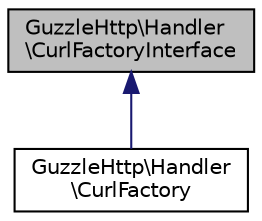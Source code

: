 digraph "GuzzleHttp\Handler\CurlFactoryInterface"
{
  edge [fontname="Helvetica",fontsize="10",labelfontname="Helvetica",labelfontsize="10"];
  node [fontname="Helvetica",fontsize="10",shape=record];
  Node0 [label="GuzzleHttp\\Handler\l\\CurlFactoryInterface",height=0.2,width=0.4,color="black", fillcolor="grey75", style="filled", fontcolor="black"];
  Node0 -> Node1 [dir="back",color="midnightblue",fontsize="10",style="solid",fontname="Helvetica"];
  Node1 [label="GuzzleHttp\\Handler\l\\CurlFactory",height=0.2,width=0.4,color="black", fillcolor="white", style="filled",URL="$classGuzzleHttp_1_1Handler_1_1CurlFactory.html"];
}
